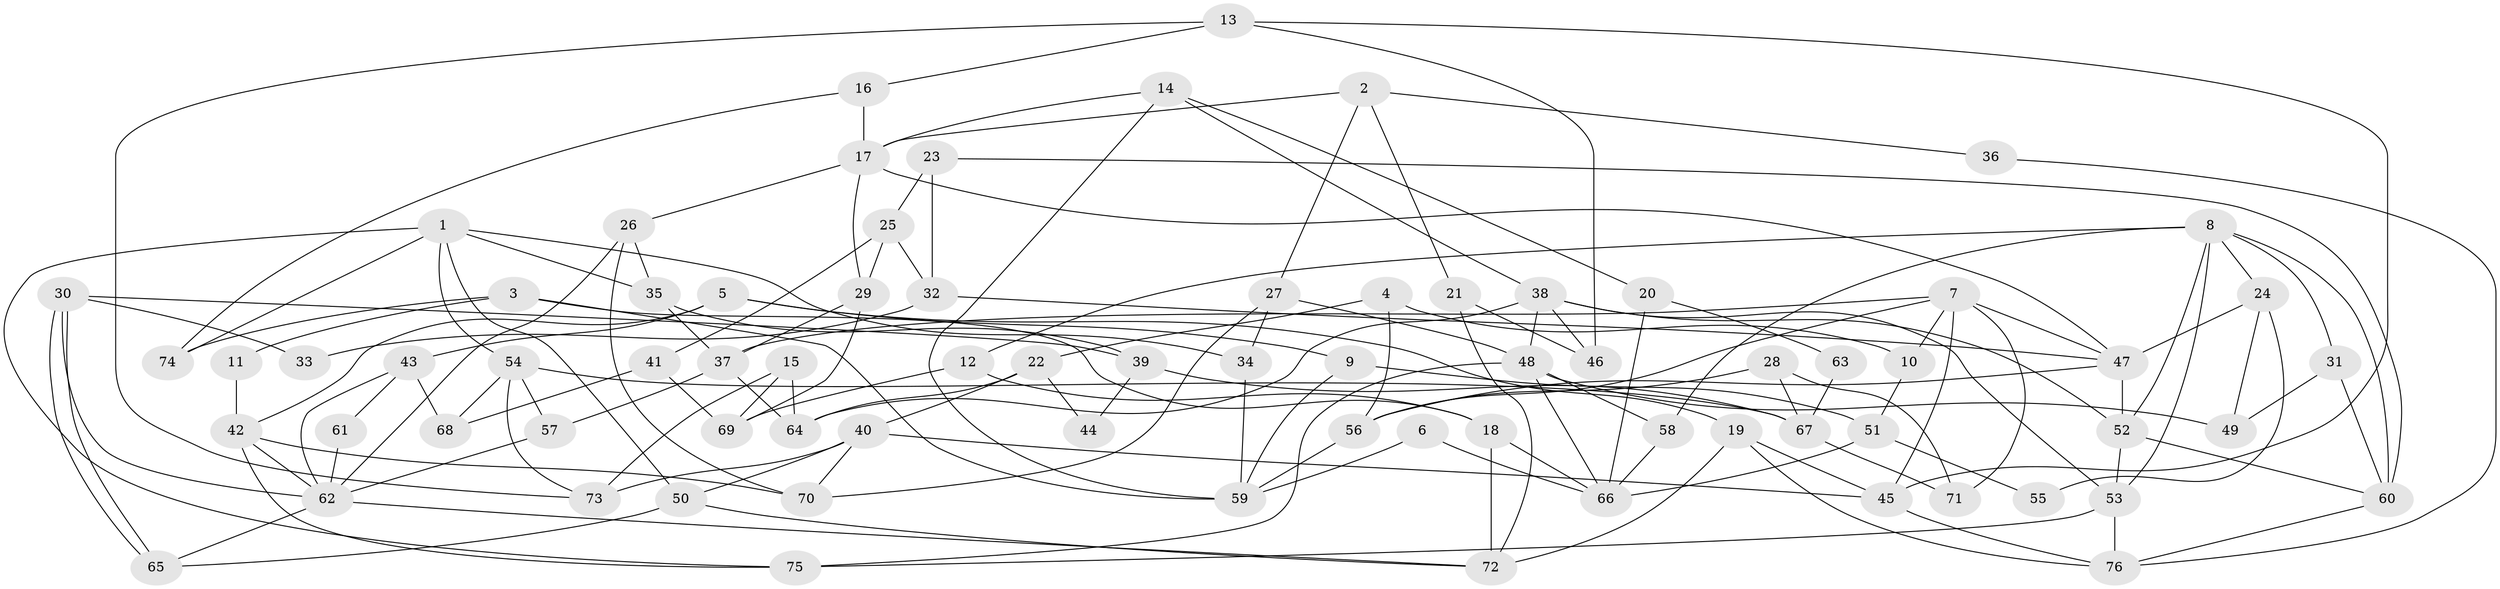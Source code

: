 // Generated by graph-tools (version 1.1) at 2025/15/03/09/25 04:15:04]
// undirected, 76 vertices, 152 edges
graph export_dot {
graph [start="1"]
  node [color=gray90,style=filled];
  1;
  2;
  3;
  4;
  5;
  6;
  7;
  8;
  9;
  10;
  11;
  12;
  13;
  14;
  15;
  16;
  17;
  18;
  19;
  20;
  21;
  22;
  23;
  24;
  25;
  26;
  27;
  28;
  29;
  30;
  31;
  32;
  33;
  34;
  35;
  36;
  37;
  38;
  39;
  40;
  41;
  42;
  43;
  44;
  45;
  46;
  47;
  48;
  49;
  50;
  51;
  52;
  53;
  54;
  55;
  56;
  57;
  58;
  59;
  60;
  61;
  62;
  63;
  64;
  65;
  66;
  67;
  68;
  69;
  70;
  71;
  72;
  73;
  74;
  75;
  76;
  1 -- 50;
  1 -- 35;
  1 -- 34;
  1 -- 54;
  1 -- 74;
  1 -- 75;
  2 -- 27;
  2 -- 17;
  2 -- 21;
  2 -- 36;
  3 -- 18;
  3 -- 59;
  3 -- 11;
  3 -- 74;
  4 -- 10;
  4 -- 56;
  4 -- 22;
  5 -- 42;
  5 -- 19;
  5 -- 9;
  5 -- 43;
  6 -- 66;
  6 -- 59;
  7 -- 37;
  7 -- 47;
  7 -- 10;
  7 -- 45;
  7 -- 56;
  7 -- 71;
  8 -- 52;
  8 -- 60;
  8 -- 12;
  8 -- 24;
  8 -- 31;
  8 -- 53;
  8 -- 58;
  9 -- 59;
  9 -- 51;
  10 -- 51;
  11 -- 42;
  12 -- 69;
  12 -- 18;
  13 -- 45;
  13 -- 16;
  13 -- 46;
  13 -- 73;
  14 -- 17;
  14 -- 38;
  14 -- 20;
  14 -- 59;
  15 -- 64;
  15 -- 73;
  15 -- 69;
  16 -- 74;
  16 -- 17;
  17 -- 26;
  17 -- 47;
  17 -- 29;
  18 -- 72;
  18 -- 66;
  19 -- 76;
  19 -- 72;
  19 -- 45;
  20 -- 66;
  20 -- 63;
  21 -- 46;
  21 -- 72;
  22 -- 64;
  22 -- 40;
  22 -- 44;
  23 -- 25;
  23 -- 60;
  23 -- 32;
  24 -- 49;
  24 -- 47;
  24 -- 55;
  25 -- 41;
  25 -- 29;
  25 -- 32;
  26 -- 62;
  26 -- 70;
  26 -- 35;
  27 -- 34;
  27 -- 48;
  27 -- 70;
  28 -- 67;
  28 -- 56;
  28 -- 71;
  29 -- 37;
  29 -- 69;
  30 -- 65;
  30 -- 65;
  30 -- 62;
  30 -- 33;
  30 -- 39;
  31 -- 60;
  31 -- 49;
  32 -- 33;
  32 -- 47;
  34 -- 59;
  35 -- 39;
  35 -- 37;
  36 -- 76;
  37 -- 57;
  37 -- 64;
  38 -- 53;
  38 -- 48;
  38 -- 46;
  38 -- 52;
  38 -- 64;
  39 -- 67;
  39 -- 44;
  40 -- 45;
  40 -- 50;
  40 -- 70;
  40 -- 73;
  41 -- 69;
  41 -- 68;
  42 -- 70;
  42 -- 75;
  42 -- 62;
  43 -- 62;
  43 -- 61;
  43 -- 68;
  45 -- 76;
  47 -- 52;
  47 -- 56;
  48 -- 75;
  48 -- 58;
  48 -- 49;
  48 -- 66;
  50 -- 72;
  50 -- 65;
  51 -- 66;
  51 -- 55;
  52 -- 53;
  52 -- 60;
  53 -- 75;
  53 -- 76;
  54 -- 73;
  54 -- 57;
  54 -- 67;
  54 -- 68;
  56 -- 59;
  57 -- 62;
  58 -- 66;
  60 -- 76;
  61 -- 62;
  62 -- 65;
  62 -- 72;
  63 -- 67;
  67 -- 71;
}
